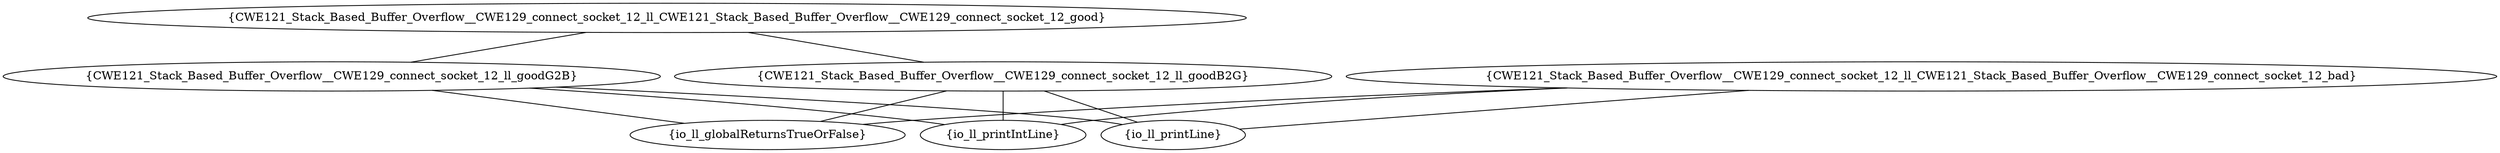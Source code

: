 graph "cg graph" {
CWE121_Stack_Based_Buffer_Overflow__CWE129_connect_socket_12_ll_CWE121_Stack_Based_Buffer_Overflow__CWE129_connect_socket_12_good [label="{CWE121_Stack_Based_Buffer_Overflow__CWE129_connect_socket_12_ll_CWE121_Stack_Based_Buffer_Overflow__CWE129_connect_socket_12_good}"];
CWE121_Stack_Based_Buffer_Overflow__CWE129_connect_socket_12_ll_goodB2G [label="{CWE121_Stack_Based_Buffer_Overflow__CWE129_connect_socket_12_ll_goodB2G}"];
CWE121_Stack_Based_Buffer_Overflow__CWE129_connect_socket_12_ll_goodG2B [label="{CWE121_Stack_Based_Buffer_Overflow__CWE129_connect_socket_12_ll_goodG2B}"];
io_ll_globalReturnsTrueOrFalse [label="{io_ll_globalReturnsTrueOrFalse}"];
io_ll_printIntLine [label="{io_ll_printIntLine}"];
io_ll_printLine [label="{io_ll_printLine}"];
CWE121_Stack_Based_Buffer_Overflow__CWE129_connect_socket_12_ll_CWE121_Stack_Based_Buffer_Overflow__CWE129_connect_socket_12_bad [label="{CWE121_Stack_Based_Buffer_Overflow__CWE129_connect_socket_12_ll_CWE121_Stack_Based_Buffer_Overflow__CWE129_connect_socket_12_bad}"];
CWE121_Stack_Based_Buffer_Overflow__CWE129_connect_socket_12_ll_CWE121_Stack_Based_Buffer_Overflow__CWE129_connect_socket_12_good -- CWE121_Stack_Based_Buffer_Overflow__CWE129_connect_socket_12_ll_goodB2G;
CWE121_Stack_Based_Buffer_Overflow__CWE129_connect_socket_12_ll_CWE121_Stack_Based_Buffer_Overflow__CWE129_connect_socket_12_good -- CWE121_Stack_Based_Buffer_Overflow__CWE129_connect_socket_12_ll_goodG2B;
CWE121_Stack_Based_Buffer_Overflow__CWE129_connect_socket_12_ll_goodG2B -- io_ll_globalReturnsTrueOrFalse;
CWE121_Stack_Based_Buffer_Overflow__CWE129_connect_socket_12_ll_goodG2B -- io_ll_printIntLine;
CWE121_Stack_Based_Buffer_Overflow__CWE129_connect_socket_12_ll_goodG2B -- io_ll_printLine;
CWE121_Stack_Based_Buffer_Overflow__CWE129_connect_socket_12_ll_CWE121_Stack_Based_Buffer_Overflow__CWE129_connect_socket_12_bad -- io_ll_globalReturnsTrueOrFalse;
CWE121_Stack_Based_Buffer_Overflow__CWE129_connect_socket_12_ll_CWE121_Stack_Based_Buffer_Overflow__CWE129_connect_socket_12_bad -- io_ll_printIntLine;
CWE121_Stack_Based_Buffer_Overflow__CWE129_connect_socket_12_ll_CWE121_Stack_Based_Buffer_Overflow__CWE129_connect_socket_12_bad -- io_ll_printLine;
CWE121_Stack_Based_Buffer_Overflow__CWE129_connect_socket_12_ll_goodB2G -- io_ll_globalReturnsTrueOrFalse;
CWE121_Stack_Based_Buffer_Overflow__CWE129_connect_socket_12_ll_goodB2G -- io_ll_printIntLine;
CWE121_Stack_Based_Buffer_Overflow__CWE129_connect_socket_12_ll_goodB2G -- io_ll_printLine;
}
